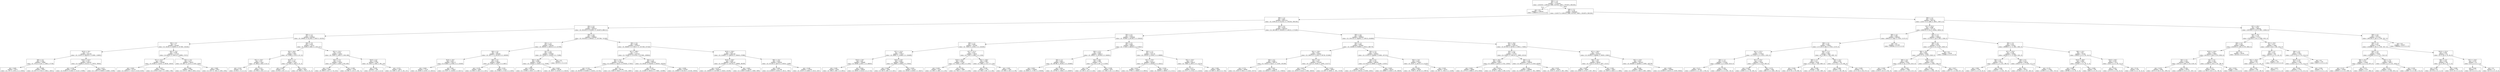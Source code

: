 digraph Tree {
node [shape=box] ;
0 [label="X[8] <= 1.5\ngini = 0.767\nsamples = 11105030\nvalue = [3316247, 5199124, 2088, 5147022, 28611, 1814676, 2061381]"] ;
1 [label="gini = 0.0\nsamples = 1188550\nvalue = [1880474, 0, 0, 0, 0, 0, 0]"] ;
0 -> 1 [labeldistance=2.5, labelangle=45, headlabel="True"] ;
2 [label="X[8] <= 2.5\ngini = 0.744\nsamples = 9916480\nvalue = [1435773, 5199124, 2088, 5147022, 28611, 1814676, 2061381]"] ;
0 -> 2 [labeldistance=2.5, labelangle=-45, headlabel="False"] ;
3 [label="X[9] <= 2.5\ngini = 0.697\nsamples = 8970754\nvalue = [0, 5199124, 0, 5147022, 0, 1785204, 2061381]"] ;
2 -> 3 ;
4 [label="X[5] <= 0.5\ngini = 0.692\nsamples = 5925547\nvalue = [0, 3351625, 0, 3520821, 0, 1616079, 886121]"] ;
3 -> 4 ;
5 [label="X[0] <= 1.5\ngini = 0.704\nsamples = 656586\nvalue = [0, 208465, 0, 437394, 0, 258573, 134781]"] ;
4 -> 5 ;
6 [label="X[0] <= 0.5\ngini = 0.7\nsamples = 633461\nvalue = [0, 182261, 0, 428933, 0, 257380, 134164]"] ;
5 -> 6 ;
7 [label="X[10] <= 29.5\ngini = 0.71\nsamples = 462199\nvalue = [0, 112870, 0, 289559, 0, 212682, 116692]"] ;
6 -> 7 ;
8 [label="X[9] <= 0.5\ngini = 0.704\nsamples = 76998\nvalue = [0, 7974, 0, 37347, 0, 38812, 37758]"] ;
7 -> 8 ;
9 [label="gini = 0.482\nsamples = 22071\nvalue = [0, 1767, 0, 10315, 0, 0, 22943]"] ;
8 -> 9 ;
10 [label="gini = 0.669\nsamples = 54927\nvalue = [0, 6207, 0, 27032, 0, 38812, 14815]"] ;
8 -> 10 ;
11 [label="X[10] <= 214.5\ngini = 0.701\nsamples = 385201\nvalue = [0, 104896, 0, 252212, 0, 173870, 78934]"] ;
7 -> 11 ;
12 [label="gini = 0.703\nsamples = 318590\nvalue = [0, 92499, 0, 212843, 0, 131187, 67896]"] ;
11 -> 12 ;
13 [label="gini = 0.672\nsamples = 66611\nvalue = [0, 12397, 0, 39369, 0, 42683, 11038]"] ;
11 -> 13 ;
14 [label="X[3] <= 74.5\ngini = 0.638\nsamples = 171262\nvalue = [0, 69391, 0, 139374, 0, 44698, 17472]"] ;
6 -> 14 ;
15 [label="X[7] <= 212.5\ngini = 0.63\nsamples = 150586\nvalue = [0, 63584, 0, 124101, 0, 36536, 14016]"] ;
14 -> 15 ;
16 [label="gini = 0.635\nsamples = 97224\nvalue = [0, 44824, 0, 77524, 0, 23130, 8230]"] ;
15 -> 16 ;
17 [label="gini = 0.617\nsamples = 53362\nvalue = [0, 18760, 0, 46577, 0, 13406, 5786]"] ;
15 -> 17 ;
18 [label="X[3] <= 75.5\ngini = 0.677\nsamples = 20676\nvalue = [0, 5807, 0, 15273, 0, 8162, 3456]"] ;
14 -> 18 ;
19 [label="gini = 0.684\nsamples = 11062\nvalue = [0, 2570, 0, 7808, 0, 4956, 2152]"] ;
18 -> 19 ;
20 [label="gini = 0.662\nsamples = 9614\nvalue = [0, 3237, 0, 7465, 0, 3206, 1304]"] ;
18 -> 20 ;
21 [label="X[4] <= 3.0\ngini = 0.429\nsamples = 23125\nvalue = [0, 26204, 0, 8461, 0, 1193, 617]"] ;
5 -> 21 ;
22 [label="X[3] <= 69.5\ngini = 0.324\nsamples = 8301\nvalue = [0, 10384, 0, 2523, 0, 87, 8]"] ;
21 -> 22 ;
23 [label="X[2] <= 120.5\ngini = 0.23\nsamples = 3545\nvalue = [0, 4828, 0, 664, 0, 56, 5]"] ;
22 -> 23 ;
24 [label="gini = 0.555\nsamples = 92\nvalue = [0, 68, 0, 72, 0, 9, 0]"] ;
23 -> 24 ;
25 [label="gini = 0.212\nsamples = 3453\nvalue = [0, 4760, 0, 592, 0, 47, 5]"] ;
23 -> 25 ;
26 [label="X[10] <= 7.5\ngini = 0.381\nsamples = 4756\nvalue = [0, 5556, 0, 1859, 0, 31, 3]"] ;
22 -> 26 ;
27 [label="gini = 0.504\nsamples = 123\nvalue = [0, 98, 0, 105, 0, 0, 1]"] ;
26 -> 27 ;
28 [label="gini = 0.374\nsamples = 4633\nvalue = [0, 5458, 0, 1754, 0, 31, 2]"] ;
26 -> 28 ;
29 [label="X[2] <= 131.5\ngini = 0.479\nsamples = 14824\nvalue = [0, 15820, 0, 5938, 0, 1106, 609]"] ;
21 -> 29 ;
30 [label="X[3] <= 72.5\ngini = 0.514\nsamples = 10035\nvalue = [0, 10165, 0, 4349, 0, 918, 493]"] ;
29 -> 30 ;
31 [label="gini = 0.477\nsamples = 8607\nvalue = [0, 9303, 0, 3227, 0, 714, 422]"] ;
30 -> 31 ;
32 [label="gini = 0.599\nsamples = 1428\nvalue = [0, 862, 0, 1122, 0, 204, 71]"] ;
30 -> 32 ;
33 [label="X[10] <= 6.5\ngini = 0.394\nsamples = 4789\nvalue = [0, 5655, 0, 1589, 0, 188, 116]"] ;
29 -> 33 ;
34 [label="gini = 0.563\nsamples = 166\nvalue = [0, 75, 0, 152, 0, 23, 9]"] ;
33 -> 34 ;
35 [label="gini = 0.374\nsamples = 4623\nvalue = [0, 5580, 0, 1437, 0, 165, 107]"] ;
33 -> 35 ;
36 [label="X[9] <= 0.5\ngini = 0.686\nsamples = 5268961\nvalue = [0, 3143160, 0, 3083427, 0, 1357506, 751340]"] ;
4 -> 36 ;
37 [label="X[5] <= 1.5\ngini = 0.655\nsamples = 539764\nvalue = [0, 296203, 0, 344310, 0, 0, 213796]"] ;
36 -> 37 ;
38 [label="X[0] <= 0.5\ngini = 0.66\nsamples = 301866\nvalue = [0, 145777, 0, 191254, 0, 0, 140500]"] ;
37 -> 38 ;
39 [label="X[10] <= 29.5\ngini = 0.651\nsamples = 242172\nvalue = [0, 91486, 0, 157903, 0, 0, 133593]"] ;
38 -> 39 ;
40 [label="gini = 0.643\nsamples = 72135\nvalue = [0, 24049, 0, 41595, 0, 0, 48222]"] ;
39 -> 40 ;
41 [label="gini = 0.65\nsamples = 170037\nvalue = [0, 67437, 0, 116308, 0, 0, 85371]"] ;
39 -> 41 ;
42 [label="X[6] <= 6.5\ngini = 0.541\nsamples = 59694\nvalue = [0, 54291, 0, 33351, 0, 0, 6907]"] ;
38 -> 42 ;
43 [label="gini = 0.579\nsamples = 8683\nvalue = [0, 6655, 0, 5825, 0, 0, 1287]"] ;
42 -> 43 ;
44 [label="gini = 0.531\nsamples = 51011\nvalue = [0, 47636, 0, 27526, 0, 0, 5620]"] ;
42 -> 44 ;
45 [label="X[1] <= 0.5\ngini = 0.638\nsamples = 237898\nvalue = [0, 150426, 0, 153056, 0, 0, 73296]"] ;
37 -> 45 ;
46 [label="X[3] <= 64.5\ngini = 0.638\nsamples = 237897\nvalue = [0, 150426, 0, 153055, 0, 0, 73296]"] ;
45 -> 46 ;
47 [label="gini = 0.618\nsamples = 153749\nvalue = [0, 112209, 0, 92037, 0, 0, 38877]"] ;
46 -> 47 ;
48 [label="gini = 0.643\nsamples = 84148\nvalue = [0, 38217, 0, 61018, 0, 0, 34419]"] ;
46 -> 48 ;
49 [label="gini = 0.0\nsamples = 1\nvalue = [0, 0, 0, 1, 0, 0, 0]"] ;
45 -> 49 ;
50 [label="X[0] <= 0.5\ngini = 0.683\nsamples = 4729197\nvalue = [0, 2846957, 0, 2739117, 0, 1357506, 537544]"] ;
36 -> 50 ;
51 [label="X[7] <= 208.5\ngini = 0.711\nsamples = 2267831\nvalue = [0, 702860, 0, 1370794, 0, 1073081, 439856]"] ;
50 -> 51 ;
52 [label="X[3] <= 74.5\ngini = 0.719\nsamples = 1332481\nvalue = [0, 419493, 0, 740211, 0, 670026, 277832]"] ;
51 -> 52 ;
53 [label="gini = 0.719\nsamples = 1125695\nvalue = [0, 382004, 0, 633800, 0, 542625, 221765]"] ;
52 -> 53 ;
54 [label="gini = 0.7\nsamples = 206786\nvalue = [0, 37489, 0, 106411, 0, 127401, 56067]"] ;
52 -> 54 ;
55 [label="X[4] <= 7.5\ngini = 0.695\nsamples = 935350\nvalue = [0, 283367, 0, 630583, 0, 403055, 162024]"] ;
51 -> 55 ;
56 [label="gini = 0.707\nsamples = 515983\nvalue = [0, 153499, 0, 349325, 0, 170891, 141988]"] ;
55 -> 56 ;
57 [label="gini = 0.658\nsamples = 419367\nvalue = [0, 129868, 0, 281258, 0, 232164, 20036]"] ;
55 -> 57 ;
58 [label="X[10] <= 230.5\ngini = 0.567\nsamples = 2461366\nvalue = [0, 2144097, 0, 1368323, 0, 284425, 97688]"] ;
50 -> 58 ;
59 [label="X[10] <= 229.5\ngini = 0.582\nsamples = 1931162\nvalue = [0, 1618997, 0, 1102750, 0, 248091, 86199]"] ;
58 -> 59 ;
60 [label="gini = 0.579\nsamples = 1845875\nvalue = [0, 1566431, 0, 1037690, 0, 234431, 82509]"] ;
59 -> 60 ;
61 [label="gini = 0.605\nsamples = 85287\nvalue = [0, 52566, 0, 65060, 0, 13660, 3690]"] ;
59 -> 61 ;
62 [label="X[6] <= 23.5\ngini = 0.505\nsamples = 530204\nvalue = [0, 525100, 0, 265573, 0, 36334, 11489]"] ;
58 -> 62 ;
63 [label="gini = 0.493\nsamples = 417169\nvalue = [0, 422629, 0, 202910, 0, 26112, 7892]"] ;
62 -> 63 ;
64 [label="gini = 0.546\nsamples = 113035\nvalue = [0, 102471, 0, 62663, 0, 10222, 3597]"] ;
62 -> 64 ;
65 [label="X[4] <= 4.5\ngini = 0.678\nsamples = 3045207\nvalue = [0, 1847499, 0, 1626201, 0, 169125, 1175260]"] ;
3 -> 65 ;
66 [label="X[5] <= 0.5\ngini = 0.654\nsamples = 1185606\nvalue = [0, 792366, 0, 562180, 0, 0, 520420]"] ;
65 -> 66 ;
67 [label="X[0] <= 1.5\ngini = 0.656\nsamples = 187395\nvalue = [0, 74916, 0, 115951, 0, 0, 105593]"] ;
66 -> 67 ;
68 [label="X[7] <= 213.5\ngini = 0.645\nsamples = 173477\nvalue = [0, 58965, 0, 110986, 0, 0, 104489]"] ;
67 -> 68 ;
69 [label="X[10] <= 29.5\ngini = 0.65\nsamples = 108496\nvalue = [0, 39296, 0, 65917, 0, 0, 66635]"] ;
68 -> 69 ;
70 [label="gini = 0.491\nsamples = 8538\nvalue = [0, 1004, 0, 3667, 0, 0, 8925]"] ;
69 -> 70 ;
71 [label="gini = 0.654\nsamples = 99958\nvalue = [0, 38292, 0, 62250, 0, 0, 57710]"] ;
69 -> 71 ;
72 [label="X[10] <= 29.5\ngini = 0.634\nsamples = 64981\nvalue = [0, 19669, 0, 45069, 0, 0, 37854]"] ;
68 -> 72 ;
73 [label="gini = 0.548\nsamples = 3646\nvalue = [0, 543, 0, 1861, 0, 0, 3347]"] ;
72 -> 73 ;
74 [label="gini = 0.635\nsamples = 61335\nvalue = [0, 19126, 0, 43208, 0, 0, 34507]"] ;
72 -> 74 ;
75 [label="X[7] <= 211.5\ngini = 0.422\nsamples = 13918\nvalue = [0, 15951, 0, 4965, 0, 0, 1104]"] ;
67 -> 75 ;
76 [label="X[10] <= 92.5\ngini = 0.406\nsamples = 11397\nvalue = [0, 13283, 0, 3853, 0, 0, 850]"] ;
75 -> 76 ;
77 [label="gini = 0.459\nsamples = 5528\nvalue = [0, 5831, 0, 2681, 0, 0, 220]"] ;
76 -> 77 ;
78 [label="gini = 0.331\nsamples = 5869\nvalue = [0, 7452, 0, 1172, 0, 0, 630]"] ;
76 -> 78 ;
79 [label="X[2] <= 130.5\ngini = 0.483\nsamples = 2521\nvalue = [0, 2668, 0, 1112, 0, 0, 254]"] ;
75 -> 79 ;
80 [label="gini = 0.558\nsamples = 1176\nvalue = [0, 1042, 0, 687, 0, 0, 164]"] ;
79 -> 80 ;
81 [label="gini = 0.382\nsamples = 1345\nvalue = [0, 1626, 0, 425, 0, 0, 90]"] ;
79 -> 81 ;
82 [label="X[0] <= 0.5\ngini = 0.644\nsamples = 998211\nvalue = [0, 717450, 0, 446229, 0, 0, 414827]"] ;
66 -> 82 ;
83 [label="X[6] <= 47.5\ngini = 0.639\nsamples = 466472\nvalue = [0, 198921, 0, 193198, 0, 0, 344941]"] ;
82 -> 83 ;
84 [label="X[4] <= 2.5\ngini = 0.641\nsamples = 458751\nvalue = [0, 196798, 0, 192391, 0, 0, 335683]"] ;
83 -> 84 ;
85 [label="gini = 0.655\nsamples = 150956\nvalue = [0, 64055, 0, 75790, 0, 0, 99296]"] ;
84 -> 85 ;
86 [label="gini = 0.631\nsamples = 307795\nvalue = [0, 132743, 0, 116601, 0, 0, 236387]"] ;
84 -> 86 ;
87 [label="X[3] <= 49.5\ngini = 0.388\nsamples = 7721\nvalue = [0, 2123, 0, 807, 0, 0, 9258]"] ;
83 -> 87 ;
88 [label="gini = 0.6\nsamples = 750\nvalue = [0, 559, 0, 150, 0, 0, 456]"] ;
87 -> 88 ;
89 [label="gini = 0.339\nsamples = 6971\nvalue = [0, 1564, 0, 657, 0, 0, 8802]"] ;
87 -> 89 ;
90 [label="X[5] <= 1.5\ngini = 0.523\nsamples = 531739\nvalue = [0, 518529, 0, 253031, 0, 0, 69886]"] ;
82 -> 90 ;
91 [label="X[7] <= 179.5\ngini = 0.511\nsamples = 442607\nvalue = [0, 442727, 0, 202059, 0, 0, 55612]"] ;
90 -> 91 ;
92 [label="gini = 0.472\nsamples = 258337\nvalue = [0, 277051, 0, 104050, 0, 0, 28055]"] ;
91 -> 92 ;
93 [label="gini = 0.554\nsamples = 184270\nvalue = [0, 165676, 0, 98009, 0, 0, 27557]"] ;
91 -> 93 ;
94 [label="X[2] <= 133.5\ngini = 0.57\nsamples = 89132\nvalue = [0, 75802, 0, 50972, 0, 0, 14274]"] ;
90 -> 94 ;
95 [label="gini = 0.577\nsamples = 81039\nvalue = [0, 67377, 0, 47354, 0, 0, 13550]"] ;
94 -> 95 ;
96 [label="gini = 0.481\nsamples = 8093\nvalue = [0, 8425, 0, 3618, 0, 0, 724]"] ;
94 -> 96 ;
97 [label="X[0] <= 0.5\ngini = 0.688\nsamples = 1859601\nvalue = [0, 1055133, 0, 1064021, 0, 169125, 654840]"] ;
65 -> 97 ;
98 [label="X[5] <= 1.5\ngini = 0.693\nsamples = 823891\nvalue = [0, 218098, 0, 476099, 0, 129213, 480779]"] ;
97 -> 98 ;
99 [label="X[2] <= 130.5\ngini = 0.651\nsamples = 459941\nvalue = [0, 106079, 0, 271453, 0, 36728, 313566]"] ;
98 -> 99 ;
100 [label="X[4] <= 6.5\ngini = 0.658\nsamples = 306732\nvalue = [0, 78206, 0, 193217, 0, 22365, 192189]"] ;
99 -> 100 ;
101 [label="gini = 0.722\nsamples = 49949\nvalue = [0, 13552, 0, 29411, 0, 22343, 13573]"] ;
100 -> 101 ;
102 [label="gini = 0.62\nsamples = 256783\nvalue = [0, 64654, 0, 163806, 0, 22, 178616]"] ;
100 -> 102 ;
103 [label="X[3] <= 74.5\ngini = 0.627\nsamples = 153209\nvalue = [0, 27873, 0, 78236, 0, 14363, 121377]"] ;
99 -> 103 ;
104 [label="gini = 0.672\nsamples = 72372\nvalue = [0, 19476, 0, 43245, 0, 6962, 44628]"] ;
103 -> 104 ;
105 [label="gini = 0.555\nsamples = 80837\nvalue = [0, 8397, 0, 34991, 0, 7401, 76749]"] ;
103 -> 105 ;
106 [label="X[5] <= 2.5\ngini = 0.726\nsamples = 363950\nvalue = [0, 112019, 0, 204646, 0, 92485, 167213]"] ;
98 -> 106 ;
107 [label="X[4] <= 6.5\ngini = 0.735\nsamples = 288295\nvalue = [0, 91912, 0, 160067, 0, 92485, 112031]"] ;
106 -> 107 ;
108 [label="gini = 0.732\nsamples = 202773\nvalue = [0, 67016, 0, 108518, 0, 92380, 53402]"] ;
107 -> 108 ;
109 [label="gini = 0.633\nsamples = 85522\nvalue = [0, 24896, 0, 51549, 0, 105, 58629]"] ;
107 -> 109 ;
110 [label="X[3] <= 74.5\ngini = 0.622\nsamples = 75655\nvalue = [0, 20107, 0, 44579, 0, 0, 55182]"] ;
106 -> 110 ;
111 [label="gini = 0.634\nsamples = 59341\nvalue = [0, 17450, 0, 36729, 0, 0, 39674]"] ;
110 -> 111 ;
112 [label="gini = 0.543\nsamples = 16314\nvalue = [0, 2657, 0, 7850, 0, 0, 15508]"] ;
110 -> 112 ;
113 [label="X[3] <= 58.5\ngini = 0.599\nsamples = 1035710\nvalue = [0, 837035, 0, 587922, 0, 39912, 174061]"] ;
97 -> 113 ;
114 [label="X[5] <= 0.5\ngini = 0.568\nsamples = 377857\nvalue = [0, 334631, 0, 199276, 0, 10883, 53214]"] ;
113 -> 114 ;
115 [label="X[3] <= 49.5\ngini = 0.649\nsamples = 49427\nvalue = [0, 28494, 0, 34105, 0, 2743, 12934]"] ;
114 -> 115 ;
116 [label="gini = 0.645\nsamples = 30694\nvalue = [0, 13775, 0, 23660, 0, 1874, 9358]"] ;
115 -> 116 ;
117 [label="gini = 0.613\nsamples = 18733\nvalue = [0, 14719, 0, 10445, 0, 869, 3576]"] ;
115 -> 117 ;
118 [label="X[0] <= 2.5\ngini = 0.546\nsamples = 328430\nvalue = [0, 306137, 0, 165171, 0, 8140, 40280]"] ;
114 -> 118 ;
119 [label="gini = 0.542\nsamples = 309889\nvalue = [0, 292622, 0, 150952, 0, 7852, 38890]"] ;
118 -> 119 ;
120 [label="gini = 0.553\nsamples = 18541\nvalue = [0, 13515, 0, 14219, 0, 288, 1390]"] ;
118 -> 120 ;
121 [label="X[7] <= 100.5\ngini = 0.613\nsamples = 657853\nvalue = [0, 502404, 0, 388646, 0, 29029, 120847]"] ;
113 -> 121 ;
122 [label="X[4] <= 10.5\ngini = 0.59\nsamples = 66428\nvalue = [0, 57915, 0, 32150, 0, 3037, 12121]"] ;
121 -> 122 ;
123 [label="gini = 0.659\nsamples = 36491\nvalue = [0, 22036, 0, 23720, 0, 3037, 9037]"] ;
122 -> 123 ;
124 [label="gini = 0.391\nsamples = 29937\nvalue = [0, 35879, 0, 8430, 0, 0, 3084]"] ;
122 -> 124 ;
125 [label="X[2] <= 119.5\ngini = 0.615\nsamples = 591425\nvalue = [0, 444489, 0, 356496, 0, 25992, 108726]"] ;
121 -> 125 ;
126 [label="gini = 0.669\nsamples = 46461\nvalue = [0, 28229, 0, 27283, 0, 2683, 14882]"] ;
125 -> 126 ;
127 [label="gini = 0.609\nsamples = 544964\nvalue = [0, 416260, 0, 329213, 0, 23309, 93844]"] ;
125 -> 127 ;
128 [label="X[9] <= 2.5\ngini = 0.078\nsamples = 945726\nvalue = [1435773, 0, 2088, 0, 28611, 29472, 0]"] ;
2 -> 128 ;
129 [label="X[7] <= 222.5\ngini = 0.096\nsamples = 557178\nvalue = [838135, 0, 514, 0, 26544, 16834, 0]"] ;
128 -> 129 ;
130 [label="X[8] <= 4.5\ngini = 0.081\nsamples = 448359\nvalue = [680523, 0, 466, 0, 17633, 11570, 0]"] ;
129 -> 130 ;
131 [label="X[8] <= 3.5\ngini = 0.263\nsamples = 126811\nvalue = [171129, 0, 466, 0, 17633, 11570, 0]"] ;
130 -> 131 ;
132 [label="X[2] <= 137.5\ngini = 0.155\nsamples = 117830\nvalue = [171129, 0, 0, 0, 10251, 5203, 0]"] ;
131 -> 132 ;
133 [label="X[0] <= 1.5\ngini = 0.132\nsamples = 113281\nvalue = [166869, 0, 0, 0, 8026, 4510, 0]"] ;
132 -> 133 ;
134 [label="gini = 0.117\nsamples = 99731\nvalue = [148210, 0, 0, 0, 5917, 3784, 0]"] ;
133 -> 134 ;
135 [label="gini = 0.236\nsamples = 13550\nvalue = [18659, 0, 0, 0, 2109, 726, 0]"] ;
133 -> 135 ;
136 [label="X[7] <= 170.5\ngini = 0.542\nsamples = 4549\nvalue = [4260, 0, 0, 0, 2225, 693, 0]"] ;
132 -> 136 ;
137 [label="gini = 0.418\nsamples = 2854\nvalue = [3280, 0, 0, 0, 762, 404, 0]"] ;
136 -> 137 ;
138 [label="gini = 0.573\nsamples = 1695\nvalue = [980, 0, 0, 0, 1463, 289, 0]"] ;
136 -> 138 ;
139 [label="X[4] <= 11.5\ngini = 0.529\nsamples = 8981\nvalue = [0, 0, 466, 0, 7382, 6367, 0]"] ;
131 -> 139 ;
140 [label="X[6] <= 1.5\ngini = 0.517\nsamples = 8199\nvalue = [0, 0, 343, 0, 7169, 5485, 0]"] ;
139 -> 140 ;
141 [label="gini = 0.434\nsamples = 797\nvalue = [0, 0, 16, 0, 378, 884, 0]"] ;
140 -> 141 ;
142 [label="gini = 0.509\nsamples = 7402\nvalue = [0, 0, 327, 0, 6791, 4601, 0]"] ;
140 -> 142 ;
143 [label="X[3] <= 55.5\ngini = 0.435\nsamples = 782\nvalue = [0, 0, 123, 0, 213, 882, 0]"] ;
139 -> 143 ;
144 [label="gini = 0.469\nsamples = 207\nvalue = [0, 0, 5, 0, 109, 206, 0]"] ;
143 -> 144 ;
145 [label="gini = 0.403\nsamples = 575\nvalue = [0, 0, 118, 0, 104, 676, 0]"] ;
143 -> 145 ;
146 [label="gini = 0.0\nsamples = 321548\nvalue = [509394, 0, 0, 0, 0, 0, 0]"] ;
130 -> 146 ;
147 [label="X[5] <= 1.5\ngini = 0.155\nsamples = 108819\nvalue = [157612, 0, 48, 0, 8911, 5264, 0]"] ;
129 -> 147 ;
148 [label="X[8] <= 4.5\ngini = 0.236\nsamples = 41767\nvalue = [57614, 0, 31, 0, 4970, 3659, 0]"] ;
147 -> 148 ;
149 [label="X[6] <= 19.5\ngini = 0.663\nsamples = 8439\nvalue = [4615, 0, 31, 0, 4970, 3659, 0]"] ;
148 -> 149 ;
150 [label="X[9] <= 0.5\ngini = 0.667\nsamples = 4332\nvalue = [2356, 0, 30, 0, 1978, 2413, 0]"] ;
149 -> 150 ;
151 [label="gini = 0.509\nsamples = 1337\nvalue = [1135, 0, 28, 0, 0, 941, 0]"] ;
150 -> 151 ;
152 [label="gini = 0.653\nsamples = 2995\nvalue = [1221, 0, 2, 0, 1978, 1472, 0]"] ;
150 -> 152 ;
153 [label="X[10] <= 64.5\ngini = 0.63\nsamples = 4107\nvalue = [2259, 0, 1, 0, 2992, 1246, 0]"] ;
149 -> 153 ;
154 [label="gini = 0.597\nsamples = 1589\nvalue = [1252, 0, 0, 0, 942, 329, 0]"] ;
153 -> 154 ;
155 [label="gini = 0.617\nsamples = 2518\nvalue = [1007, 0, 1, 0, 2050, 917, 0]"] ;
153 -> 155 ;
156 [label="gini = 0.0\nsamples = 33328\nvalue = [52999, 0, 0, 0, 0, 0, 0]"] ;
148 -> 156 ;
157 [label="X[0] <= 0.5\ngini = 0.101\nsamples = 67052\nvalue = [99998, 0, 17, 0, 3941, 1605, 0]"] ;
147 -> 157 ;
158 [label="X[7] <= 224.5\ngini = 0.148\nsamples = 41804\nvalue = [60563, 0, 17, 0, 3590, 1561, 0]"] ;
157 -> 158 ;
159 [label="X[6] <= 4.5\ngini = 0.44\nsamples = 3570\nvalue = [4026, 0, 5, 0, 1231, 389, 0]"] ;
158 -> 159 ;
160 [label="gini = 0.081\nsamples = 1243\nvalue = [1873, 0, 4, 0, 50, 28, 0]"] ;
159 -> 160 ;
161 [label="gini = 0.549\nsamples = 2327\nvalue = [2153, 0, 1, 0, 1181, 361, 0]"] ;
159 -> 161 ;
162 [label="X[6] <= 6.5\ngini = 0.113\nsamples = 38234\nvalue = [56537, 0, 12, 0, 2359, 1172, 0]"] ;
158 -> 162 ;
163 [label="gini = 0.05\nsamples = 20371\nvalue = [31144, 0, 6, 0, 367, 443, 0]"] ;
162 -> 163 ;
164 [label="gini = 0.179\nsamples = 17863\nvalue = [25393, 0, 6, 0, 1992, 729, 0]"] ;
162 -> 164 ;
165 [label="X[6] <= 42.5\ngini = 0.02\nsamples = 25248\nvalue = [39435, 0, 0, 0, 351, 44, 0]"] ;
157 -> 165 ;
166 [label="X[10] <= 249.5\ngini = 0.004\nsamples = 23776\nvalue = [37420, 0, 0, 0, 59, 11, 0]"] ;
165 -> 166 ;
167 [label="gini = 0.002\nsamples = 23348\nvalue = [36786, 0, 0, 0, 30, 11, 0]"] ;
166 -> 167 ;
168 [label="gini = 0.084\nsamples = 428\nvalue = [634, 0, 0, 0, 29, 0, 0]"] ;
166 -> 168 ;
169 [label="X[10] <= 60.5\ngini = 0.243\nsamples = 1472\nvalue = [2015, 0, 0, 0, 292, 33, 0]"] ;
165 -> 169 ;
170 [label="gini = 0.424\nsamples = 494\nvalue = [572, 0, 0, 0, 214, 19, 0]"] ;
169 -> 170 ;
171 [label="gini = 0.114\nsamples = 978\nvalue = [1443, 0, 0, 0, 78, 14, 0]"] ;
169 -> 171 ;
172 [label="X[7] <= 85.5\ngini = 0.052\nsamples = 388548\nvalue = [597638, 0, 1574, 0, 2067, 12638, 0]"] ;
128 -> 172 ;
173 [label="X[3] <= 76.5\ngini = 0.124\nsamples = 71122\nvalue = [105108, 0, 1311, 0, 868, 5181, 0]"] ;
172 -> 173 ;
174 [label="X[8] <= 4.5\ngini = 0.104\nsamples = 68624\nvalue = [102678, 0, 1265, 0, 679, 3926, 0]"] ;
173 -> 174 ;
175 [label="X[10] <= 218.5\ngini = 0.225\nsamples = 29861\nvalue = [41528, 0, 1265, 0, 679, 3926, 0]"] ;
174 -> 175 ;
176 [label="X[5] <= 0.5\ngini = 0.254\nsamples = 20656\nvalue = [28124, 0, 1006, 0, 518, 3130, 0]"] ;
175 -> 176 ;
177 [label="gini = 0.476\nsamples = 3683\nvalue = [4075, 0, 530, 0, 181, 1093, 0]"] ;
176 -> 177 ;
178 [label="gini = 0.194\nsamples = 16973\nvalue = [24049, 0, 476, 0, 337, 2037, 0]"] ;
176 -> 178 ;
179 [label="X[1] <= 0.5\ngini = 0.156\nsamples = 9205\nvalue = [13404, 0, 259, 0, 161, 796, 0]"] ;
175 -> 179 ;
180 [label="gini = 0.172\nsamples = 8196\nvalue = [11796, 0, 259, 0, 152, 790, 0]"] ;
179 -> 180 ;
181 [label="gini = 0.018\nsamples = 1009\nvalue = [1608, 0, 0, 0, 9, 6, 0]"] ;
179 -> 181 ;
182 [label="gini = 0.0\nsamples = 38763\nvalue = [61150, 0, 0, 0, 0, 0, 0]"] ;
174 -> 182 ;
183 [label="X[7] <= 20.5\ngini = 0.511\nsamples = 2498\nvalue = [2430, 0, 46, 0, 189, 1255, 0]"] ;
173 -> 183 ;
184 [label="X[8] <= 4.5\ngini = 0.257\nsamples = 682\nvalue = [913, 0, 3, 0, 15, 141, 0]"] ;
183 -> 184 ;
185 [label="X[2] <= 132.5\ngini = 0.328\nsamples = 517\nvalue = [638, 0, 3, 0, 15, 141, 0]"] ;
184 -> 185 ;
186 [label="gini = 0.367\nsamples = 440\nvalue = [525, 0, 3, 0, 15, 140, 0]"] ;
185 -> 186 ;
187 [label="gini = 0.017\nsamples = 77\nvalue = [113, 0, 0, 0, 0, 1, 0]"] ;
185 -> 187 ;
188 [label="gini = 0.0\nsamples = 165\nvalue = [275, 0, 0, 0, 0, 0, 0]"] ;
184 -> 188 ;
189 [label="X[8] <= 4.5\ngini = 0.559\nsamples = 1816\nvalue = [1517, 0, 43, 0, 174, 1114, 0]"] ;
183 -> 189 ;
190 [label="X[10] <= 6.5\ngini = 0.578\nsamples = 1586\nvalue = [1164, 0, 43, 0, 174, 1114, 0]"] ;
189 -> 190 ;
191 [label="gini = 0.581\nsamples = 1510\nvalue = [1052, 0, 43, 0, 174, 1112, 0]"] ;
190 -> 191 ;
192 [label="gini = 0.034\nsamples = 76\nvalue = [112, 0, 0, 0, 0, 2, 0]"] ;
190 -> 192 ;
193 [label="gini = 0.0\nsamples = 230\nvalue = [353, 0, 0, 0, 0, 0, 0]"] ;
189 -> 193 ;
194 [label="X[8] <= 4.5\ngini = 0.035\nsamples = 317426\nvalue = [492530, 0, 263, 0, 1199, 7457, 0]"] ;
172 -> 194 ;
195 [label="X[8] <= 3.5\ngini = 0.147\nsamples = 71799\nvalue = [104486, 0, 263, 0, 1199, 7457, 0]"] ;
194 -> 195 ;
196 [label="X[4] <= 4.5\ngini = 0.142\nsamples = 71585\nvalue = [104486, 0, 0, 0, 1175, 7413, 0]"] ;
195 -> 196 ;
197 [label="X[6] <= 42.5\ngini = 0.157\nsamples = 22908\nvalue = [33083, 0, 0, 0, 34, 3074, 0]"] ;
196 -> 197 ;
198 [label="gini = 0.123\nsamples = 20393\nvalue = [30059, 0, 0, 0, 33, 2090, 0]"] ;
197 -> 198 ;
199 [label="gini = 0.371\nsamples = 2515\nvalue = [3024, 0, 0, 0, 1, 984, 0]"] ;
197 -> 199 ;
200 [label="X[3] <= 72.5\ngini = 0.134\nsamples = 48677\nvalue = [71403, 0, 0, 0, 1141, 4339, 0]"] ;
196 -> 200 ;
201 [label="gini = 0.111\nsamples = 35537\nvalue = [52736, 0, 0, 0, 649, 2625, 0]"] ;
200 -> 201 ;
202 [label="gini = 0.193\nsamples = 13140\nvalue = [18667, 0, 0, 0, 492, 1714, 0]"] ;
200 -> 202 ;
203 [label="X[10] <= 215.5\ngini = 0.346\nsamples = 214\nvalue = [0, 0, 263, 0, 24, 44, 0]"] ;
195 -> 203 ;
204 [label="X[6] <= 12.0\ngini = 0.245\nsamples = 196\nvalue = [0, 0, 259, 0, 24, 17, 0]"] ;
203 -> 204 ;
205 [label="gini = 0.501\nsamples = 61\nvalue = [0, 0, 62, 0, 21, 11, 0]"] ;
204 -> 205 ;
206 [label="gini = 0.084\nsamples = 135\nvalue = [0, 0, 197, 0, 3, 6, 0]"] ;
204 -> 206 ;
207 [label="X[7] <= 118.5\ngini = 0.225\nsamples = 18\nvalue = [0, 0, 4, 0, 0, 27, 0]"] ;
203 -> 207 ;
208 [label="gini = 0.444\nsamples = 3\nvalue = [0, 0, 4, 0, 0, 2, 0]"] ;
207 -> 208 ;
209 [label="gini = 0.0\nsamples = 15\nvalue = [0, 0, 0, 0, 0, 25, 0]"] ;
207 -> 209 ;
210 [label="gini = 0.0\nsamples = 245627\nvalue = [388044, 0, 0, 0, 0, 0, 0]"] ;
194 -> 210 ;
}